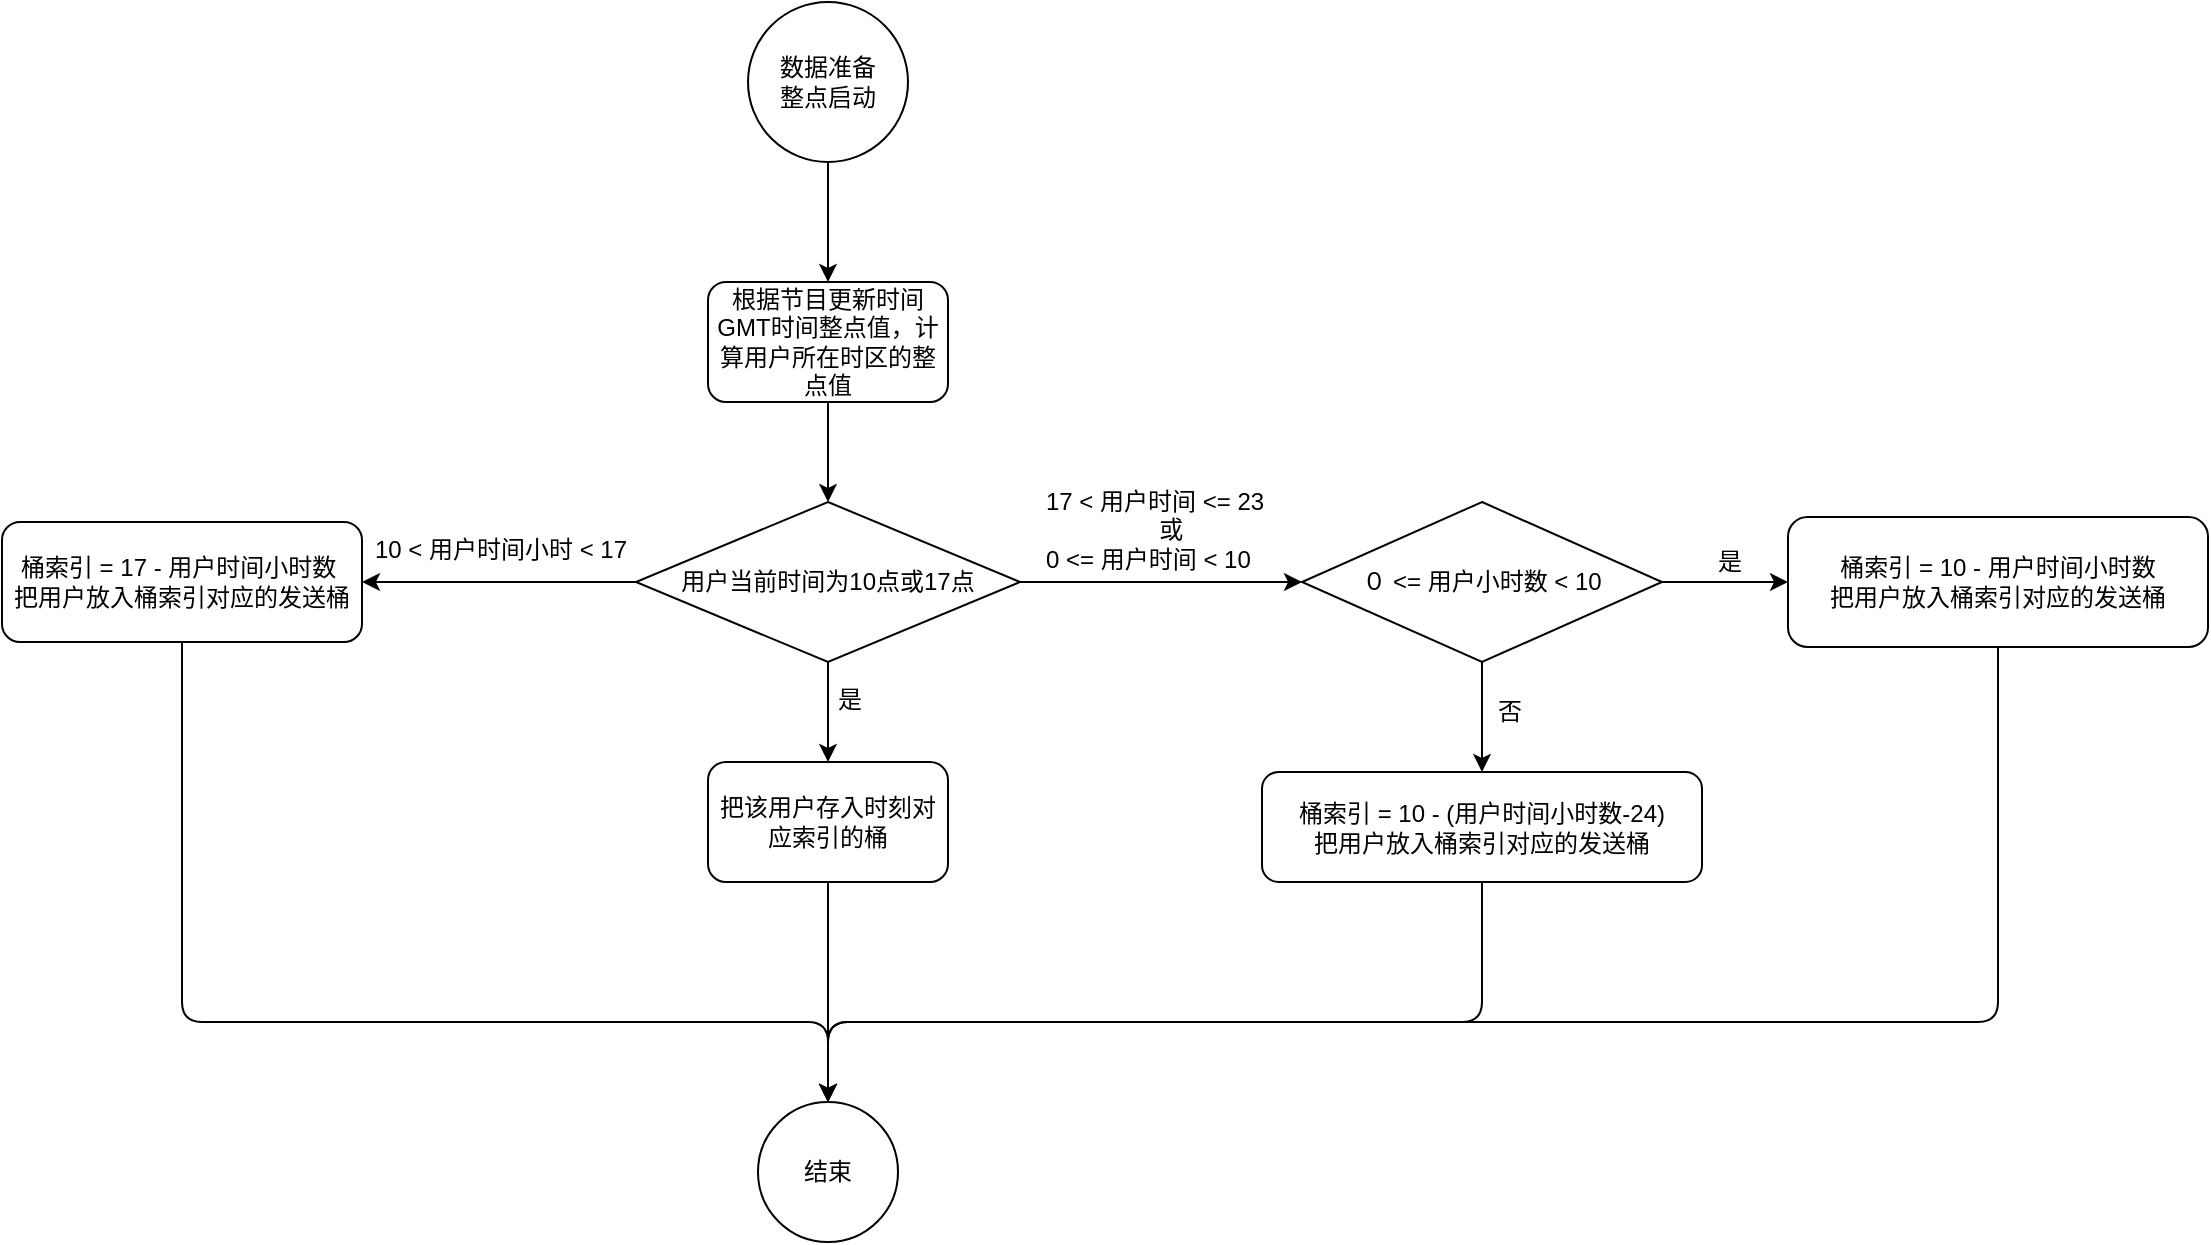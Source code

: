 <mxfile version="11.1.2" type="github"><diagram id="luYavWk2vFLlbANo2eSr" name="Page-1"><mxGraphModel dx="1550" dy="875" grid="1" gridSize="10" guides="1" tooltips="1" connect="1" arrows="1" fold="1" page="1" pageScale="1" pageWidth="827" pageHeight="1169" math="0" shadow="0"><root><mxCell id="0"/><mxCell id="1" parent="0"/><mxCell id="f2pZ-z5tXcND2a6sG-jf-1" value="根据节目更新时间GMT时间整点值，计算用户所在时区的整点值" style="rounded=1;whiteSpace=wrap;html=1;" parent="1" vertex="1"><mxGeometry x="353" y="270" width="120" height="60" as="geometry"/></mxCell><mxCell id="f2pZ-z5tXcND2a6sG-jf-4" value="" style="edgeStyle=orthogonalEdgeStyle;rounded=0;orthogonalLoop=1;jettySize=auto;html=1;exitX=0.5;exitY=1;exitDx=0;exitDy=0;" parent="1" source="f2pZ-z5tXcND2a6sG-jf-1" target="f2pZ-z5tXcND2a6sG-jf-3" edge="1"><mxGeometry relative="1" as="geometry"><mxPoint x="725.5" y="380" as="sourcePoint"/></mxGeometry></mxCell><mxCell id="f2pZ-z5tXcND2a6sG-jf-7" value="" style="edgeStyle=orthogonalEdgeStyle;rounded=0;orthogonalLoop=1;jettySize=auto;html=1;" parent="1" source="f2pZ-z5tXcND2a6sG-jf-3" target="f2pZ-z5tXcND2a6sG-jf-6" edge="1"><mxGeometry relative="1" as="geometry"/></mxCell><mxCell id="f2pZ-z5tXcND2a6sG-jf-12" value="" style="edgeStyle=orthogonalEdgeStyle;rounded=0;orthogonalLoop=1;jettySize=auto;html=1;" parent="1" source="f2pZ-z5tXcND2a6sG-jf-3" target="f2pZ-z5tXcND2a6sG-jf-10" edge="1"><mxGeometry relative="1" as="geometry"><mxPoint x="237" y="420" as="targetPoint"/></mxGeometry></mxCell><mxCell id="f2pZ-z5tXcND2a6sG-jf-13" value="10 &amp;lt; 用户时间小时 &amp;lt; 17" style="text;html=1;resizable=0;points=[];align=center;verticalAlign=middle;labelBackgroundColor=#ffffff;" parent="f2pZ-z5tXcND2a6sG-jf-12" vertex="1" connectable="0"><mxGeometry x="-0.197" y="3" relative="1" as="geometry"><mxPoint x="-13.5" y="-19" as="offset"/></mxGeometry></mxCell><mxCell id="f2pZ-z5tXcND2a6sG-jf-17" value="" style="edgeStyle=orthogonalEdgeStyle;rounded=0;orthogonalLoop=1;jettySize=auto;html=1;" parent="1" source="f2pZ-z5tXcND2a6sG-jf-3" target="BBxFiL11D2XPLQSoZ8QH-1" edge="1"><mxGeometry relative="1" as="geometry"><mxPoint x="640" y="420" as="targetPoint"/></mxGeometry></mxCell><mxCell id="f2pZ-z5tXcND2a6sG-jf-3" value="用户当前时间为10点或17点" style="rhombus;whiteSpace=wrap;html=1;" parent="1" vertex="1"><mxGeometry x="317" y="380" width="192" height="80" as="geometry"/></mxCell><mxCell id="BBxFiL11D2XPLQSoZ8QH-10" value="" style="edgeStyle=orthogonalEdgeStyle;rounded=0;orthogonalLoop=1;jettySize=auto;html=1;" parent="1" source="f2pZ-z5tXcND2a6sG-jf-6" target="BBxFiL11D2XPLQSoZ8QH-7" edge="1"><mxGeometry relative="1" as="geometry"><mxPoint x="413" y="650" as="targetPoint"/></mxGeometry></mxCell><mxCell id="f2pZ-z5tXcND2a6sG-jf-6" value="把该用户存入时刻对应索引的桶" style="rounded=1;whiteSpace=wrap;html=1;" parent="1" vertex="1"><mxGeometry x="353" y="510" width="120" height="60" as="geometry"/></mxCell><mxCell id="f2pZ-z5tXcND2a6sG-jf-9" value="" style="edgeStyle=orthogonalEdgeStyle;rounded=0;orthogonalLoop=1;jettySize=auto;html=1;" parent="1" source="f2pZ-z5tXcND2a6sG-jf-8" target="f2pZ-z5tXcND2a6sG-jf-1" edge="1"><mxGeometry relative="1" as="geometry"/></mxCell><mxCell id="f2pZ-z5tXcND2a6sG-jf-8" value="数据准备&lt;br&gt;整点启动" style="ellipse;whiteSpace=wrap;html=1;aspect=fixed;" parent="1" vertex="1"><mxGeometry x="373" y="130" width="80" height="80" as="geometry"/></mxCell><mxCell id="f2pZ-z5tXcND2a6sG-jf-10" value="&lt;span style=&quot;white-space: normal&quot;&gt;桶索引 = 17 - 用户时间小时数&amp;nbsp;&lt;/span&gt;&lt;br style=&quot;white-space: normal&quot;&gt;&lt;span style=&quot;white-space: normal&quot;&gt;把用户放入桶索引对应的发送桶&lt;/span&gt;" style="rounded=1;whiteSpace=wrap;html=1;" parent="1" vertex="1"><mxGeometry y="390" width="180" height="60" as="geometry"/></mxCell><mxCell id="f2pZ-z5tXcND2a6sG-jf-15" value="是" style="text;html=1;resizable=0;points=[];autosize=1;align=left;verticalAlign=top;spacingTop=-4;" parent="1" vertex="1"><mxGeometry x="416" y="469" width="30" height="20" as="geometry"/></mxCell><mxCell id="BBxFiL11D2XPLQSoZ8QH-14" value="" style="edgeStyle=orthogonalEdgeStyle;rounded=1;orthogonalLoop=1;jettySize=auto;html=1;entryX=0.5;entryY=0;entryDx=0;entryDy=0;" parent="1" source="f2pZ-z5tXcND2a6sG-jf-18" target="BBxFiL11D2XPLQSoZ8QH-7" edge="1"><mxGeometry relative="1" as="geometry"><mxPoint x="1017" y="532.5" as="targetPoint"/><Array as="points"><mxPoint x="998" y="640"/><mxPoint x="413" y="640"/></Array></mxGeometry></mxCell><mxCell id="f2pZ-z5tXcND2a6sG-jf-18" value="&lt;span style=&quot;white-space: normal&quot;&gt;桶索引 = 10 - 用户时间小时数&lt;/span&gt;&lt;br style=&quot;white-space: normal&quot;&gt;&lt;span style=&quot;white-space: normal&quot;&gt;把用户放入桶索引对应的发送桶&lt;/span&gt;" style="rounded=1;whiteSpace=wrap;html=1;" parent="1" vertex="1"><mxGeometry x="893" y="387.5" width="210" height="65" as="geometry"/></mxCell><mxCell id="f2pZ-z5tXcND2a6sG-jf-19" value="17 &amp;lt; 用户时间 &amp;lt;= 23&lt;br&gt;&amp;nbsp; &amp;nbsp; &amp;nbsp; &amp;nbsp; &amp;nbsp; &amp;nbsp; &amp;nbsp; &amp;nbsp; &amp;nbsp;或&lt;br&gt;0 &amp;lt;= 用户时间 &amp;lt; 10" style="text;html=1;resizable=0;points=[];autosize=1;align=left;verticalAlign=top;spacingTop=-4;" parent="1" vertex="1"><mxGeometry x="519.5" y="370" width="120" height="40" as="geometry"/></mxCell><mxCell id="BBxFiL11D2XPLQSoZ8QH-2" value="" style="edgeStyle=orthogonalEdgeStyle;rounded=0;orthogonalLoop=1;jettySize=auto;html=1;" parent="1" source="BBxFiL11D2XPLQSoZ8QH-1" target="f2pZ-z5tXcND2a6sG-jf-18" edge="1"><mxGeometry relative="1" as="geometry"/></mxCell><mxCell id="BBxFiL11D2XPLQSoZ8QH-5" value="" style="edgeStyle=orthogonalEdgeStyle;rounded=0;orthogonalLoop=1;jettySize=auto;html=1;" parent="1" source="BBxFiL11D2XPLQSoZ8QH-1" target="BBxFiL11D2XPLQSoZ8QH-4" edge="1"><mxGeometry relative="1" as="geometry"/></mxCell><mxCell id="BBxFiL11D2XPLQSoZ8QH-1" value="&lt;span style=&quot;white-space: normal&quot;&gt;０ &amp;lt;= 用户小时数 &amp;lt; 10&lt;/span&gt;" style="rhombus;whiteSpace=wrap;html=1;" parent="1" vertex="1"><mxGeometry x="650" y="380" width="180" height="80" as="geometry"/></mxCell><mxCell id="BBxFiL11D2XPLQSoZ8QH-3" value="是" style="text;html=1;resizable=0;points=[];autosize=1;align=left;verticalAlign=top;spacingTop=-4;" parent="1" vertex="1"><mxGeometry x="856" y="400" width="30" height="20" as="geometry"/></mxCell><mxCell id="BBxFiL11D2XPLQSoZ8QH-12" value="" style="edgeStyle=orthogonalEdgeStyle;rounded=1;orthogonalLoop=1;jettySize=auto;html=1;" parent="1" source="BBxFiL11D2XPLQSoZ8QH-4" edge="1"><mxGeometry relative="1" as="geometry"><mxPoint x="413" y="680" as="targetPoint"/><Array as="points"><mxPoint x="740" y="640"/><mxPoint x="413" y="640"/></Array></mxGeometry></mxCell><mxCell id="BBxFiL11D2XPLQSoZ8QH-4" value="&lt;span style=&quot;white-space: normal&quot;&gt;桶索引 = 10 - (用户时间小时数-24)&lt;/span&gt;&lt;br style=&quot;white-space: normal&quot;&gt;&lt;span style=&quot;white-space: normal&quot;&gt;把用户放入桶索引对应的发送桶&lt;/span&gt;" style="rounded=1;whiteSpace=wrap;html=1;" parent="1" vertex="1"><mxGeometry x="630" y="515" width="220" height="55" as="geometry"/></mxCell><mxCell id="BBxFiL11D2XPLQSoZ8QH-6" value="否" style="text;html=1;resizable=0;points=[];autosize=1;align=left;verticalAlign=top;spacingTop=-4;" parent="1" vertex="1"><mxGeometry x="746" y="475" width="30" height="20" as="geometry"/></mxCell><mxCell id="BBxFiL11D2XPLQSoZ8QH-7" value="结束" style="ellipse;whiteSpace=wrap;html=1;aspect=fixed;" parent="1" vertex="1"><mxGeometry x="378" y="680" width="70" height="70" as="geometry"/></mxCell><mxCell id="BBxFiL11D2XPLQSoZ8QH-8" value="" style="endArrow=classic;html=1;exitX=0.5;exitY=1;exitDx=0;exitDy=0;entryX=0.5;entryY=0;entryDx=0;entryDy=0;edgeStyle=orthogonalEdgeStyle;" parent="1" source="f2pZ-z5tXcND2a6sG-jf-10" target="BBxFiL11D2XPLQSoZ8QH-7" edge="1"><mxGeometry width="50" height="50" relative="1" as="geometry"><mxPoint x="50" y="680" as="sourcePoint"/><mxPoint x="100" y="630" as="targetPoint"/><Array as="points"><mxPoint x="90" y="640"/><mxPoint x="413" y="640"/></Array></mxGeometry></mxCell></root></mxGraphModel></diagram></mxfile>